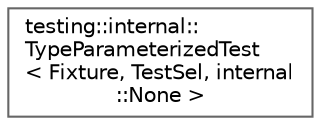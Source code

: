 digraph "Graphical Class Hierarchy"
{
 // LATEX_PDF_SIZE
  bgcolor="transparent";
  edge [fontname=Helvetica,fontsize=10,labelfontname=Helvetica,labelfontsize=10];
  node [fontname=Helvetica,fontsize=10,shape=box,height=0.2,width=0.4];
  rankdir="LR";
  Node0 [id="Node000000",label="testing::internal::\lTypeParameterizedTest\l\< Fixture, TestSel, internal\l::None \>",height=0.2,width=0.4,color="grey40", fillcolor="white", style="filled",URL="$classtesting_1_1internal_1_1_type_parameterized_test_3_01_fixture_00_01_test_sel_00_01internal_1_1_none_01_4.html",tooltip=" "];
}
